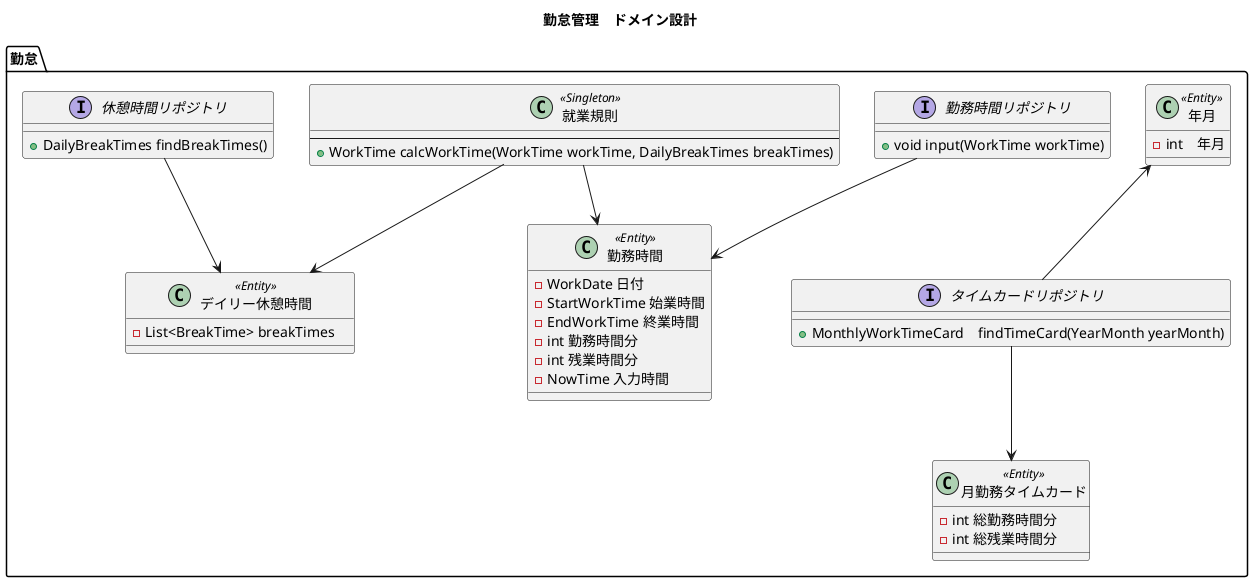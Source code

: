 @startuml

title 勤怠管理　ドメイン設計


package 勤怠{

'    enum WorkState as "勤務状態" << Enum >>{
'     通常
'     遅刻
'     早退
'     欠勤
'     忌引
'     予定休
'     有給
'    }

    /'*******************************
        Entity
    *******************************'/
    class "勤務時間"  as  WorkTime << Entity >> {
     - WorkDate 日付
     - StartWorkTime 始業時間
     - EndWorkTime 終業時間
     – int 勤務時間分
     - int 残業時間分
     - NowTime 入力時間
    }

    class "月勤務タイムカード" as MonthlyWorkTimeCard << Entity >>{
     – int 総勤務時間分
     - int 総残業時間分
    }

    class "年月" as YearMonth << Entity >>{
     - int　年月
    }

    class "デイリー休憩時間" as DailyBreakTimes << Entity >>{
     - List<BreakTime> breakTimes　
    }

    /'*******************************
        リポジトリ
    *******************************'/
    interface "勤務時間リポジトリ" as WorkTimeRepository{
      + void input(WorkTime workTime)
    }
    WorkTimeRepository --> WorkTime

    interface "休憩時間リポジトリ" as BreakTimeRepository{
      + DailyBreakTimes findBreakTimes()
    }
    BreakTimeRepository --> DailyBreakTimes

    interface "タイムカードリポジトリ" as TimeCardRepository{
      + MonthlyWorkTimeCard　findTimeCard(YearMonth yearMonth)
    }
    YearMonth <-- TimeCardRepository
    TimeCardRepository --> MonthlyWorkTimeCard

    /'*******************************
        Value Object
    *******************************'/
'    class StartWorkTime as "始業時間" << value object >>{
'     - int StartTime
'    }
'    WorkTime --> StartWorkTime
'
'    class EndWorkTime as "終業時間" << value object >>{
'     - int EndTime
'    }
'    WorkTime --> EndWorkTime
'
'    class WorkDate as "勤務日" << value object >>{
'     - int date
'     - int yearMonth
'    }
'    WorkTime --> WorkDate
'
'    class NowTime as "入力時間" << value object >>{
'     - LocalDateTime now
'    }
'    WorkTime --> NowTime
'
'    class "休憩時間" as BreakTime << value object >>{
'     - int 休憩開始時
'     - int 休憩開始分
'     - int 休憩終了時
'     - int 休憩終了分
'    }
'    DailyBreakTimes --> BreakTime



    class "就業規則" as  WorkingRule << Singleton >>{
    --
     + WorkTime calcWorkTime(WorkTime workTime, DailyBreakTimes breakTimes)
    }
    WorkingRule --> DailyBreakTimes
    WorkingRule --> WorkTime

}
@enduml

